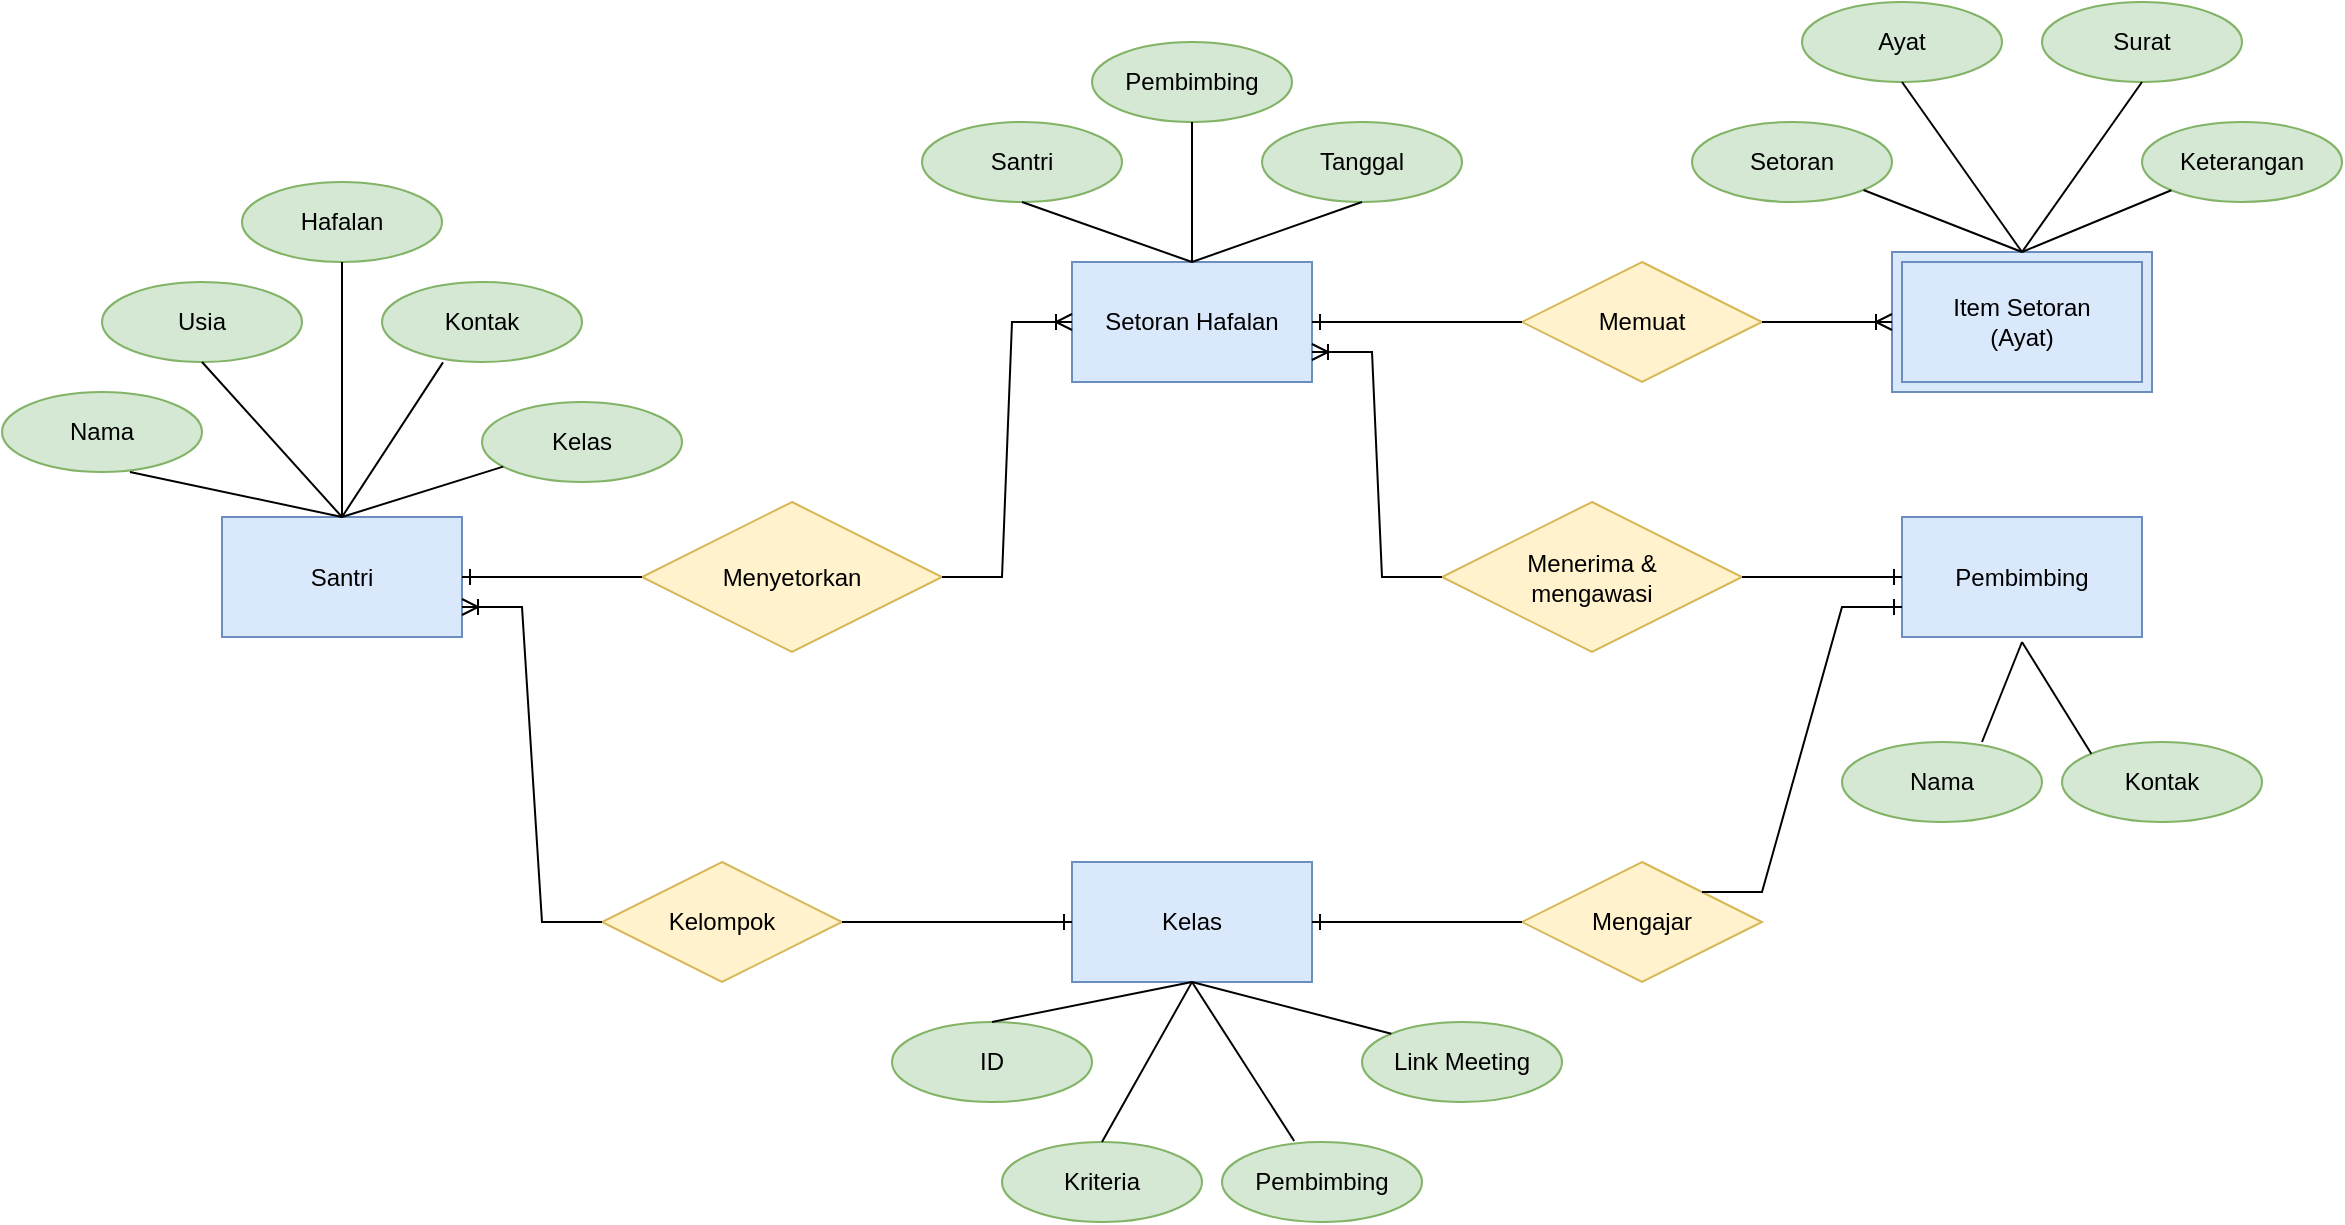 <mxfile version="17.1.1" type="github">
  <diagram id="g7BLdBiNhPiLhWnyzqMF" name="Nenti">
    <mxGraphModel dx="2234" dy="1819" grid="1" gridSize="10" guides="1" tooltips="1" connect="1" arrows="1" fold="1" page="1" pageScale="1" pageWidth="850" pageHeight="1100" math="0" shadow="0">
      <root>
        <mxCell id="UbFrmfJ1SRvg7pQfTYkt-0" />
        <mxCell id="UbFrmfJ1SRvg7pQfTYkt-1" parent="UbFrmfJ1SRvg7pQfTYkt-0" />
        <mxCell id="UbFrmfJ1SRvg7pQfTYkt-2" value="Santri" style="rounded=0;whiteSpace=wrap;html=1;fillColor=#dae8fc;strokeColor=#6c8ebf;" parent="UbFrmfJ1SRvg7pQfTYkt-1" vertex="1">
          <mxGeometry y="157.5" width="120" height="60" as="geometry" />
        </mxCell>
        <mxCell id="UbFrmfJ1SRvg7pQfTYkt-3" value="Nama" style="ellipse;whiteSpace=wrap;html=1;align=center;fillColor=#d5e8d4;strokeColor=#82b366;" parent="UbFrmfJ1SRvg7pQfTYkt-1" vertex="1">
          <mxGeometry x="-110" y="95" width="100" height="40" as="geometry" />
        </mxCell>
        <mxCell id="UbFrmfJ1SRvg7pQfTYkt-4" value="Usia" style="ellipse;whiteSpace=wrap;html=1;align=center;fillColor=#d5e8d4;strokeColor=#82b366;" parent="UbFrmfJ1SRvg7pQfTYkt-1" vertex="1">
          <mxGeometry x="-60" y="40" width="100" height="40" as="geometry" />
        </mxCell>
        <mxCell id="UbFrmfJ1SRvg7pQfTYkt-5" value="Kontak" style="ellipse;whiteSpace=wrap;html=1;align=center;fillColor=#d5e8d4;strokeColor=#82b366;" parent="UbFrmfJ1SRvg7pQfTYkt-1" vertex="1">
          <mxGeometry x="80" y="40" width="100" height="40" as="geometry" />
        </mxCell>
        <mxCell id="UbFrmfJ1SRvg7pQfTYkt-6" value="Hafalan" style="ellipse;whiteSpace=wrap;html=1;align=center;fillColor=#d5e8d4;strokeColor=#82b366;" parent="UbFrmfJ1SRvg7pQfTYkt-1" vertex="1">
          <mxGeometry x="10" y="-10" width="100" height="40" as="geometry" />
        </mxCell>
        <mxCell id="UbFrmfJ1SRvg7pQfTYkt-8" value="" style="endArrow=none;html=1;rounded=0;exitX=0.64;exitY=1;exitDx=0;exitDy=0;exitPerimeter=0;entryX=0.5;entryY=0;entryDx=0;entryDy=0;" parent="UbFrmfJ1SRvg7pQfTYkt-1" source="UbFrmfJ1SRvg7pQfTYkt-3" target="UbFrmfJ1SRvg7pQfTYkt-2" edge="1">
          <mxGeometry relative="1" as="geometry">
            <mxPoint x="80" y="360" as="sourcePoint" />
            <mxPoint x="240" y="360" as="targetPoint" />
          </mxGeometry>
        </mxCell>
        <mxCell id="UbFrmfJ1SRvg7pQfTYkt-9" value="" style="endArrow=none;html=1;rounded=0;exitX=0.5;exitY=1;exitDx=0;exitDy=0;entryX=0.5;entryY=0;entryDx=0;entryDy=0;" parent="UbFrmfJ1SRvg7pQfTYkt-1" source="UbFrmfJ1SRvg7pQfTYkt-4" target="UbFrmfJ1SRvg7pQfTYkt-2" edge="1">
          <mxGeometry relative="1" as="geometry">
            <mxPoint x="-16" y="150" as="sourcePoint" />
            <mxPoint x="70" y="180" as="targetPoint" />
          </mxGeometry>
        </mxCell>
        <mxCell id="UbFrmfJ1SRvg7pQfTYkt-10" value="" style="endArrow=none;html=1;rounded=0;exitX=0.5;exitY=1;exitDx=0;exitDy=0;entryX=0.5;entryY=0;entryDx=0;entryDy=0;" parent="UbFrmfJ1SRvg7pQfTYkt-1" source="UbFrmfJ1SRvg7pQfTYkt-6" target="UbFrmfJ1SRvg7pQfTYkt-2" edge="1">
          <mxGeometry relative="1" as="geometry">
            <mxPoint y="70" as="sourcePoint" />
            <mxPoint x="70" y="180" as="targetPoint" />
          </mxGeometry>
        </mxCell>
        <mxCell id="UbFrmfJ1SRvg7pQfTYkt-11" value="" style="endArrow=none;html=1;rounded=0;exitX=0.5;exitY=0;exitDx=0;exitDy=0;entryX=0.305;entryY=1.005;entryDx=0;entryDy=0;entryPerimeter=0;" parent="UbFrmfJ1SRvg7pQfTYkt-1" source="UbFrmfJ1SRvg7pQfTYkt-2" target="UbFrmfJ1SRvg7pQfTYkt-5" edge="1">
          <mxGeometry relative="1" as="geometry">
            <mxPoint x="80" y="360" as="sourcePoint" />
            <mxPoint x="240" y="360" as="targetPoint" />
          </mxGeometry>
        </mxCell>
        <mxCell id="UbFrmfJ1SRvg7pQfTYkt-12" value="Pembimbing" style="rounded=0;whiteSpace=wrap;html=1;fillColor=#dae8fc;strokeColor=#6c8ebf;" parent="UbFrmfJ1SRvg7pQfTYkt-1" vertex="1">
          <mxGeometry x="840" y="157.5" width="120" height="60" as="geometry" />
        </mxCell>
        <mxCell id="UbFrmfJ1SRvg7pQfTYkt-13" value="Kelas" style="rounded=0;whiteSpace=wrap;html=1;fillColor=#dae8fc;strokeColor=#6c8ebf;" parent="UbFrmfJ1SRvg7pQfTYkt-1" vertex="1">
          <mxGeometry x="425" y="330" width="120" height="60" as="geometry" />
        </mxCell>
        <mxCell id="UbFrmfJ1SRvg7pQfTYkt-14" value="ID" style="ellipse;whiteSpace=wrap;html=1;align=center;fillColor=#d5e8d4;strokeColor=#82b366;" parent="UbFrmfJ1SRvg7pQfTYkt-1" vertex="1">
          <mxGeometry x="335" y="410" width="100" height="40" as="geometry" />
        </mxCell>
        <mxCell id="UbFrmfJ1SRvg7pQfTYkt-16" value="" style="endArrow=none;html=1;rounded=0;entryX=0.5;entryY=1;entryDx=0;entryDy=0;exitX=0.5;exitY=0;exitDx=0;exitDy=0;" parent="UbFrmfJ1SRvg7pQfTYkt-1" source="UbFrmfJ1SRvg7pQfTYkt-14" target="UbFrmfJ1SRvg7pQfTYkt-13" edge="1">
          <mxGeometry relative="1" as="geometry">
            <mxPoint x="440" y="290" as="sourcePoint" />
            <mxPoint x="600" y="290" as="targetPoint" />
          </mxGeometry>
        </mxCell>
        <mxCell id="UbFrmfJ1SRvg7pQfTYkt-17" value="Nama" style="ellipse;whiteSpace=wrap;html=1;align=center;fillColor=#d5e8d4;strokeColor=#82b366;" parent="UbFrmfJ1SRvg7pQfTYkt-1" vertex="1">
          <mxGeometry x="810" y="270" width="100" height="40" as="geometry" />
        </mxCell>
        <mxCell id="UbFrmfJ1SRvg7pQfTYkt-18" value="" style="endArrow=none;html=1;rounded=0;" parent="UbFrmfJ1SRvg7pQfTYkt-1" edge="1">
          <mxGeometry relative="1" as="geometry">
            <mxPoint x="900" y="220" as="sourcePoint" />
            <mxPoint x="880" y="270" as="targetPoint" />
          </mxGeometry>
        </mxCell>
        <mxCell id="UbFrmfJ1SRvg7pQfTYkt-19" value="Kontak" style="ellipse;whiteSpace=wrap;html=1;align=center;fillColor=#d5e8d4;strokeColor=#82b366;" parent="UbFrmfJ1SRvg7pQfTYkt-1" vertex="1">
          <mxGeometry x="920" y="270" width="100" height="40" as="geometry" />
        </mxCell>
        <mxCell id="UbFrmfJ1SRvg7pQfTYkt-20" value="" style="endArrow=none;html=1;rounded=0;entryX=0;entryY=0;entryDx=0;entryDy=0;" parent="UbFrmfJ1SRvg7pQfTYkt-1" target="UbFrmfJ1SRvg7pQfTYkt-19" edge="1">
          <mxGeometry relative="1" as="geometry">
            <mxPoint x="900" y="220" as="sourcePoint" />
            <mxPoint x="940" y="270" as="targetPoint" />
          </mxGeometry>
        </mxCell>
        <mxCell id="UbFrmfJ1SRvg7pQfTYkt-21" value="Mengajar" style="shape=rhombus;perimeter=rhombusPerimeter;whiteSpace=wrap;html=1;align=center;fillColor=#fff2cc;strokeColor=#d6b656;" parent="UbFrmfJ1SRvg7pQfTYkt-1" vertex="1">
          <mxGeometry x="650" y="330" width="120" height="60" as="geometry" />
        </mxCell>
        <mxCell id="UbFrmfJ1SRvg7pQfTYkt-22" value="Kelompok" style="shape=rhombus;perimeter=rhombusPerimeter;whiteSpace=wrap;html=1;align=center;fillColor=#fff2cc;strokeColor=#d6b656;" parent="UbFrmfJ1SRvg7pQfTYkt-1" vertex="1">
          <mxGeometry x="190" y="330" width="120" height="60" as="geometry" />
        </mxCell>
        <mxCell id="UbFrmfJ1SRvg7pQfTYkt-23" value="Setoran Hafalan" style="rounded=0;whiteSpace=wrap;html=1;fillColor=#dae8fc;strokeColor=#6c8ebf;" parent="UbFrmfJ1SRvg7pQfTYkt-1" vertex="1">
          <mxGeometry x="425" y="30" width="120" height="60" as="geometry" />
        </mxCell>
        <mxCell id="UbFrmfJ1SRvg7pQfTYkt-24" value="Santri" style="ellipse;whiteSpace=wrap;html=1;align=center;fillColor=#d5e8d4;strokeColor=#82b366;" parent="UbFrmfJ1SRvg7pQfTYkt-1" vertex="1">
          <mxGeometry x="350" y="-40" width="100" height="40" as="geometry" />
        </mxCell>
        <mxCell id="UbFrmfJ1SRvg7pQfTYkt-25" value="Pembimbing" style="ellipse;whiteSpace=wrap;html=1;align=center;fillColor=#d5e8d4;strokeColor=#82b366;" parent="UbFrmfJ1SRvg7pQfTYkt-1" vertex="1">
          <mxGeometry x="435" y="-80" width="100" height="40" as="geometry" />
        </mxCell>
        <mxCell id="UbFrmfJ1SRvg7pQfTYkt-26" value="Tanggal" style="ellipse;whiteSpace=wrap;html=1;align=center;fillColor=#d5e8d4;strokeColor=#82b366;" parent="UbFrmfJ1SRvg7pQfTYkt-1" vertex="1">
          <mxGeometry x="520" y="-40" width="100" height="40" as="geometry" />
        </mxCell>
        <mxCell id="UbFrmfJ1SRvg7pQfTYkt-30" value="&lt;div&gt;Item Setoran&lt;/div&gt;&lt;div&gt;(Ayat)&lt;/div&gt;" style="shape=ext;margin=3;double=1;whiteSpace=wrap;html=1;align=center;fillColor=#dae8fc;strokeColor=#6c8ebf;" parent="UbFrmfJ1SRvg7pQfTYkt-1" vertex="1">
          <mxGeometry x="835" y="25" width="130" height="70" as="geometry" />
        </mxCell>
        <mxCell id="UbFrmfJ1SRvg7pQfTYkt-31" value="Memuat" style="shape=rhombus;perimeter=rhombusPerimeter;whiteSpace=wrap;html=1;align=center;fillColor=#fff2cc;strokeColor=#d6b656;" parent="UbFrmfJ1SRvg7pQfTYkt-1" vertex="1">
          <mxGeometry x="650" y="30" width="120" height="60" as="geometry" />
        </mxCell>
        <mxCell id="UbFrmfJ1SRvg7pQfTYkt-32" value="Ayat" style="ellipse;whiteSpace=wrap;html=1;align=center;fillColor=#d5e8d4;strokeColor=#82b366;" parent="UbFrmfJ1SRvg7pQfTYkt-1" vertex="1">
          <mxGeometry x="790" y="-100" width="100" height="40" as="geometry" />
        </mxCell>
        <mxCell id="UbFrmfJ1SRvg7pQfTYkt-33" value="Surat" style="ellipse;whiteSpace=wrap;html=1;align=center;fillColor=#d5e8d4;strokeColor=#82b366;" parent="UbFrmfJ1SRvg7pQfTYkt-1" vertex="1">
          <mxGeometry x="910" y="-100" width="100" height="40" as="geometry" />
        </mxCell>
        <mxCell id="UbFrmfJ1SRvg7pQfTYkt-34" value="" style="endArrow=none;html=1;rounded=0;exitX=0.5;exitY=1;exitDx=0;exitDy=0;entryX=0.5;entryY=0;entryDx=0;entryDy=0;" parent="UbFrmfJ1SRvg7pQfTYkt-1" source="UbFrmfJ1SRvg7pQfTYkt-24" target="UbFrmfJ1SRvg7pQfTYkt-23" edge="1">
          <mxGeometry relative="1" as="geometry">
            <mxPoint x="440" y="50" as="sourcePoint" />
            <mxPoint x="600" y="50" as="targetPoint" />
          </mxGeometry>
        </mxCell>
        <mxCell id="UbFrmfJ1SRvg7pQfTYkt-35" value="" style="endArrow=none;html=1;rounded=0;exitX=0.5;exitY=1;exitDx=0;exitDy=0;entryX=0.5;entryY=0;entryDx=0;entryDy=0;" parent="UbFrmfJ1SRvg7pQfTYkt-1" source="UbFrmfJ1SRvg7pQfTYkt-25" target="UbFrmfJ1SRvg7pQfTYkt-23" edge="1">
          <mxGeometry relative="1" as="geometry">
            <mxPoint x="360" y="-40" as="sourcePoint" />
            <mxPoint x="485" y="40" as="targetPoint" />
          </mxGeometry>
        </mxCell>
        <mxCell id="UbFrmfJ1SRvg7pQfTYkt-36" value="" style="endArrow=none;html=1;rounded=0;entryX=0.5;entryY=0;entryDx=0;entryDy=0;exitX=0.5;exitY=1;exitDx=0;exitDy=0;" parent="UbFrmfJ1SRvg7pQfTYkt-1" source="UbFrmfJ1SRvg7pQfTYkt-26" target="UbFrmfJ1SRvg7pQfTYkt-23" edge="1">
          <mxGeometry relative="1" as="geometry">
            <mxPoint x="435" y="-100" as="sourcePoint" />
            <mxPoint x="485" y="40" as="targetPoint" />
          </mxGeometry>
        </mxCell>
        <mxCell id="UbFrmfJ1SRvg7pQfTYkt-37" value="Keterangan" style="ellipse;whiteSpace=wrap;html=1;align=center;fillColor=#d5e8d4;strokeColor=#82b366;" parent="UbFrmfJ1SRvg7pQfTYkt-1" vertex="1">
          <mxGeometry x="960" y="-40" width="100" height="40" as="geometry" />
        </mxCell>
        <mxCell id="UbFrmfJ1SRvg7pQfTYkt-38" value="Setoran" style="ellipse;whiteSpace=wrap;html=1;align=center;fillColor=#d5e8d4;strokeColor=#82b366;" parent="UbFrmfJ1SRvg7pQfTYkt-1" vertex="1">
          <mxGeometry x="735" y="-40" width="100" height="40" as="geometry" />
        </mxCell>
        <mxCell id="UbFrmfJ1SRvg7pQfTYkt-39" value="" style="endArrow=none;html=1;rounded=0;entryX=0.5;entryY=0;entryDx=0;entryDy=0;" parent="UbFrmfJ1SRvg7pQfTYkt-1" source="UbFrmfJ1SRvg7pQfTYkt-38" target="UbFrmfJ1SRvg7pQfTYkt-30" edge="1">
          <mxGeometry relative="1" as="geometry">
            <mxPoint x="530" y="-20" as="sourcePoint" />
            <mxPoint x="690" y="-20" as="targetPoint" />
          </mxGeometry>
        </mxCell>
        <mxCell id="UbFrmfJ1SRvg7pQfTYkt-40" value="" style="endArrow=none;html=1;rounded=0;entryX=0.5;entryY=0;entryDx=0;entryDy=0;exitX=0.5;exitY=1;exitDx=0;exitDy=0;" parent="UbFrmfJ1SRvg7pQfTYkt-1" source="UbFrmfJ1SRvg7pQfTYkt-32" target="UbFrmfJ1SRvg7pQfTYkt-30" edge="1">
          <mxGeometry relative="1" as="geometry">
            <mxPoint x="705.93" y="-306.092" as="sourcePoint" />
            <mxPoint x="825" y="-260" as="targetPoint" />
          </mxGeometry>
        </mxCell>
        <mxCell id="UbFrmfJ1SRvg7pQfTYkt-41" value="" style="endArrow=none;html=1;rounded=0;entryX=0.5;entryY=0;entryDx=0;entryDy=0;exitX=0.5;exitY=1;exitDx=0;exitDy=0;" parent="UbFrmfJ1SRvg7pQfTYkt-1" source="UbFrmfJ1SRvg7pQfTYkt-33" target="UbFrmfJ1SRvg7pQfTYkt-30" edge="1">
          <mxGeometry relative="1" as="geometry">
            <mxPoint x="780" y="-360" as="sourcePoint" />
            <mxPoint x="825" y="-260" as="targetPoint" />
          </mxGeometry>
        </mxCell>
        <mxCell id="UbFrmfJ1SRvg7pQfTYkt-42" value="" style="endArrow=none;html=1;rounded=0;entryX=0.5;entryY=0;entryDx=0;entryDy=0;exitX=0;exitY=1;exitDx=0;exitDy=0;" parent="UbFrmfJ1SRvg7pQfTYkt-1" source="UbFrmfJ1SRvg7pQfTYkt-37" target="UbFrmfJ1SRvg7pQfTYkt-30" edge="1">
          <mxGeometry relative="1" as="geometry">
            <mxPoint x="904.645" y="-355.858" as="sourcePoint" />
            <mxPoint x="825" y="-260" as="targetPoint" />
          </mxGeometry>
        </mxCell>
        <mxCell id="UbFrmfJ1SRvg7pQfTYkt-43" value="&lt;div&gt;Menerima &amp;amp; &lt;br&gt;&lt;/div&gt;&lt;div&gt;mengawasi&lt;/div&gt;" style="shape=rhombus;perimeter=rhombusPerimeter;whiteSpace=wrap;html=1;align=center;fillColor=#fff2cc;strokeColor=#d6b656;" parent="UbFrmfJ1SRvg7pQfTYkt-1" vertex="1">
          <mxGeometry x="610" y="150" width="150" height="75" as="geometry" />
        </mxCell>
        <mxCell id="UbFrmfJ1SRvg7pQfTYkt-44" value="Menyetorkan" style="shape=rhombus;perimeter=rhombusPerimeter;whiteSpace=wrap;html=1;align=center;fillColor=#fff2cc;strokeColor=#d6b656;" parent="UbFrmfJ1SRvg7pQfTYkt-1" vertex="1">
          <mxGeometry x="210" y="150" width="150" height="75" as="geometry" />
        </mxCell>
        <mxCell id="UbFrmfJ1SRvg7pQfTYkt-45" value="Kriteria" style="ellipse;whiteSpace=wrap;html=1;align=center;fillColor=#d5e8d4;strokeColor=#82b366;" parent="UbFrmfJ1SRvg7pQfTYkt-1" vertex="1">
          <mxGeometry x="390" y="470" width="100" height="40" as="geometry" />
        </mxCell>
        <mxCell id="UbFrmfJ1SRvg7pQfTYkt-46" value="" style="endArrow=none;html=1;rounded=0;entryX=0.5;entryY=0;entryDx=0;entryDy=0;exitX=0.5;exitY=1;exitDx=0;exitDy=0;" parent="UbFrmfJ1SRvg7pQfTYkt-1" source="UbFrmfJ1SRvg7pQfTYkt-13" target="UbFrmfJ1SRvg7pQfTYkt-45" edge="1">
          <mxGeometry relative="1" as="geometry">
            <mxPoint x="440" y="350" as="sourcePoint" />
            <mxPoint x="600" y="350" as="targetPoint" />
          </mxGeometry>
        </mxCell>
        <mxCell id="UbFrmfJ1SRvg7pQfTYkt-47" value="Kelas" style="ellipse;whiteSpace=wrap;html=1;align=center;fillColor=#d5e8d4;strokeColor=#82b366;" parent="UbFrmfJ1SRvg7pQfTYkt-1" vertex="1">
          <mxGeometry x="130" y="100" width="100" height="40" as="geometry" />
        </mxCell>
        <mxCell id="UbFrmfJ1SRvg7pQfTYkt-48" value="" style="endArrow=none;html=1;rounded=0;exitX=0.5;exitY=0;exitDx=0;exitDy=0;" parent="UbFrmfJ1SRvg7pQfTYkt-1" source="UbFrmfJ1SRvg7pQfTYkt-2" target="UbFrmfJ1SRvg7pQfTYkt-47" edge="1">
          <mxGeometry relative="1" as="geometry">
            <mxPoint x="440" y="230" as="sourcePoint" />
            <mxPoint x="600" y="230" as="targetPoint" />
          </mxGeometry>
        </mxCell>
        <mxCell id="UbFrmfJ1SRvg7pQfTYkt-49" value="Pembimbing" style="ellipse;whiteSpace=wrap;html=1;align=center;fillColor=#d5e8d4;strokeColor=#82b366;" parent="UbFrmfJ1SRvg7pQfTYkt-1" vertex="1">
          <mxGeometry x="500" y="470" width="100" height="40" as="geometry" />
        </mxCell>
        <mxCell id="UbFrmfJ1SRvg7pQfTYkt-50" value="" style="endArrow=none;html=1;rounded=0;entryX=0.361;entryY=-0.012;entryDx=0;entryDy=0;exitX=0.5;exitY=1;exitDx=0;exitDy=0;entryPerimeter=0;" parent="UbFrmfJ1SRvg7pQfTYkt-1" source="UbFrmfJ1SRvg7pQfTYkt-13" target="UbFrmfJ1SRvg7pQfTYkt-49" edge="1">
          <mxGeometry relative="1" as="geometry">
            <mxPoint x="485" y="490" as="sourcePoint" />
            <mxPoint x="450" y="550" as="targetPoint" />
          </mxGeometry>
        </mxCell>
        <mxCell id="UbFrmfJ1SRvg7pQfTYkt-51" value="Link Meeting" style="ellipse;whiteSpace=wrap;html=1;align=center;fillColor=#d5e8d4;strokeColor=#82b366;" parent="UbFrmfJ1SRvg7pQfTYkt-1" vertex="1">
          <mxGeometry x="570" y="410" width="100" height="40" as="geometry" />
        </mxCell>
        <mxCell id="UbFrmfJ1SRvg7pQfTYkt-52" value="" style="endArrow=none;html=1;rounded=0;entryX=0;entryY=0;entryDx=0;entryDy=0;exitX=0.5;exitY=1;exitDx=0;exitDy=0;" parent="UbFrmfJ1SRvg7pQfTYkt-1" source="UbFrmfJ1SRvg7pQfTYkt-13" target="UbFrmfJ1SRvg7pQfTYkt-51" edge="1">
          <mxGeometry relative="1" as="geometry">
            <mxPoint x="485" y="490" as="sourcePoint" />
            <mxPoint x="530" y="570" as="targetPoint" />
          </mxGeometry>
        </mxCell>
        <mxCell id="UbFrmfJ1SRvg7pQfTYkt-56" value="" style="edgeStyle=entityRelationEdgeStyle;fontSize=12;html=1;endArrow=ERone;endFill=1;rounded=0;entryX=0;entryY=0.5;entryDx=0;entryDy=0;exitX=1;exitY=0.5;exitDx=0;exitDy=0;" parent="UbFrmfJ1SRvg7pQfTYkt-1" source="UbFrmfJ1SRvg7pQfTYkt-22" target="UbFrmfJ1SRvg7pQfTYkt-13" edge="1">
          <mxGeometry width="100" height="100" relative="1" as="geometry">
            <mxPoint x="470" y="370" as="sourcePoint" />
            <mxPoint x="570" y="270" as="targetPoint" />
          </mxGeometry>
        </mxCell>
        <mxCell id="UbFrmfJ1SRvg7pQfTYkt-57" value="" style="edgeStyle=entityRelationEdgeStyle;fontSize=12;html=1;endArrow=ERoneToMany;rounded=0;entryX=1;entryY=0.75;entryDx=0;entryDy=0;" parent="UbFrmfJ1SRvg7pQfTYkt-1" source="UbFrmfJ1SRvg7pQfTYkt-22" target="UbFrmfJ1SRvg7pQfTYkt-2" edge="1">
          <mxGeometry width="100" height="100" relative="1" as="geometry">
            <mxPoint x="470" y="370" as="sourcePoint" />
            <mxPoint x="570" y="270" as="targetPoint" />
          </mxGeometry>
        </mxCell>
        <mxCell id="UbFrmfJ1SRvg7pQfTYkt-59" value="" style="edgeStyle=entityRelationEdgeStyle;fontSize=12;html=1;endArrow=ERoneToMany;rounded=0;entryX=0;entryY=0.5;entryDx=0;entryDy=0;exitX=1;exitY=0.5;exitDx=0;exitDy=0;" parent="UbFrmfJ1SRvg7pQfTYkt-1" source="UbFrmfJ1SRvg7pQfTYkt-44" target="UbFrmfJ1SRvg7pQfTYkt-23" edge="1">
          <mxGeometry width="100" height="100" relative="1" as="geometry">
            <mxPoint x="200" y="380" as="sourcePoint" />
            <mxPoint x="120" y="210" as="targetPoint" />
          </mxGeometry>
        </mxCell>
        <mxCell id="UbFrmfJ1SRvg7pQfTYkt-60" value="" style="edgeStyle=entityRelationEdgeStyle;fontSize=12;html=1;endArrow=ERoneToMany;rounded=0;exitX=1;exitY=0.5;exitDx=0;exitDy=0;" parent="UbFrmfJ1SRvg7pQfTYkt-1" source="UbFrmfJ1SRvg7pQfTYkt-31" target="UbFrmfJ1SRvg7pQfTYkt-30" edge="1">
          <mxGeometry width="100" height="100" relative="1" as="geometry">
            <mxPoint x="370" y="142.5" as="sourcePoint" />
            <mxPoint x="435" y="70" as="targetPoint" />
          </mxGeometry>
        </mxCell>
        <mxCell id="UbFrmfJ1SRvg7pQfTYkt-61" value="" style="edgeStyle=entityRelationEdgeStyle;fontSize=12;html=1;endArrow=ERone;endFill=1;rounded=0;entryX=1;entryY=0.5;entryDx=0;entryDy=0;exitX=0;exitY=0.5;exitDx=0;exitDy=0;" parent="UbFrmfJ1SRvg7pQfTYkt-1" source="UbFrmfJ1SRvg7pQfTYkt-31" target="UbFrmfJ1SRvg7pQfTYkt-23" edge="1">
          <mxGeometry width="100" height="100" relative="1" as="geometry">
            <mxPoint x="220" y="142.5" as="sourcePoint" />
            <mxPoint x="120" y="195" as="targetPoint" />
          </mxGeometry>
        </mxCell>
        <mxCell id="UbFrmfJ1SRvg7pQfTYkt-62" value="" style="edgeStyle=entityRelationEdgeStyle;fontSize=12;html=1;endArrow=ERone;endFill=1;rounded=0;entryX=0;entryY=0.5;entryDx=0;entryDy=0;exitX=1;exitY=0.5;exitDx=0;exitDy=0;" parent="UbFrmfJ1SRvg7pQfTYkt-1" source="UbFrmfJ1SRvg7pQfTYkt-43" target="UbFrmfJ1SRvg7pQfTYkt-12" edge="1">
          <mxGeometry width="100" height="100" relative="1" as="geometry">
            <mxPoint x="640" y="-60" as="sourcePoint" />
            <mxPoint x="555" y="70" as="targetPoint" />
          </mxGeometry>
        </mxCell>
        <mxCell id="UbFrmfJ1SRvg7pQfTYkt-63" value="" style="edgeStyle=entityRelationEdgeStyle;fontSize=12;html=1;endArrow=ERoneToMany;rounded=0;entryX=1;entryY=0.75;entryDx=0;entryDy=0;exitX=0;exitY=0.5;exitDx=0;exitDy=0;" parent="UbFrmfJ1SRvg7pQfTYkt-1" source="UbFrmfJ1SRvg7pQfTYkt-43" target="UbFrmfJ1SRvg7pQfTYkt-23" edge="1">
          <mxGeometry width="100" height="100" relative="1" as="geometry">
            <mxPoint x="370" y="142.5" as="sourcePoint" />
            <mxPoint x="435" y="70" as="targetPoint" />
          </mxGeometry>
        </mxCell>
        <mxCell id="UbFrmfJ1SRvg7pQfTYkt-64" value="" style="edgeStyle=entityRelationEdgeStyle;fontSize=12;html=1;endArrow=ERone;endFill=1;rounded=0;entryX=0;entryY=0.75;entryDx=0;entryDy=0;exitX=1;exitY=0;exitDx=0;exitDy=0;" parent="UbFrmfJ1SRvg7pQfTYkt-1" source="UbFrmfJ1SRvg7pQfTYkt-21" target="UbFrmfJ1SRvg7pQfTYkt-12" edge="1">
          <mxGeometry width="100" height="100" relative="1" as="geometry">
            <mxPoint x="722.5" y="161.25" as="sourcePoint" />
            <mxPoint x="810" y="210" as="targetPoint" />
          </mxGeometry>
        </mxCell>
        <mxCell id="UbFrmfJ1SRvg7pQfTYkt-65" value="" style="edgeStyle=entityRelationEdgeStyle;fontSize=12;html=1;endArrow=ERone;endFill=1;rounded=0;exitX=0;exitY=0.5;exitDx=0;exitDy=0;entryX=1;entryY=0.5;entryDx=0;entryDy=0;" parent="UbFrmfJ1SRvg7pQfTYkt-1" source="UbFrmfJ1SRvg7pQfTYkt-21" target="UbFrmfJ1SRvg7pQfTYkt-13" edge="1">
          <mxGeometry width="100" height="100" relative="1" as="geometry">
            <mxPoint x="730" y="335" as="sourcePoint" />
            <mxPoint x="620" y="480" as="targetPoint" />
          </mxGeometry>
        </mxCell>
        <mxCell id="fWiKy1zXSHDiEbJFOG4I-1" value="" style="edgeStyle=entityRelationEdgeStyle;fontSize=12;html=1;endArrow=ERone;endFill=1;rounded=0;entryX=1;entryY=0.5;entryDx=0;entryDy=0;exitX=0;exitY=0.5;exitDx=0;exitDy=0;" edge="1" parent="UbFrmfJ1SRvg7pQfTYkt-1" source="UbFrmfJ1SRvg7pQfTYkt-44" target="UbFrmfJ1SRvg7pQfTYkt-2">
          <mxGeometry width="100" height="100" relative="1" as="geometry">
            <mxPoint x="200" y="260" as="sourcePoint" />
            <mxPoint x="240" y="140" as="targetPoint" />
          </mxGeometry>
        </mxCell>
      </root>
    </mxGraphModel>
  </diagram>
</mxfile>
